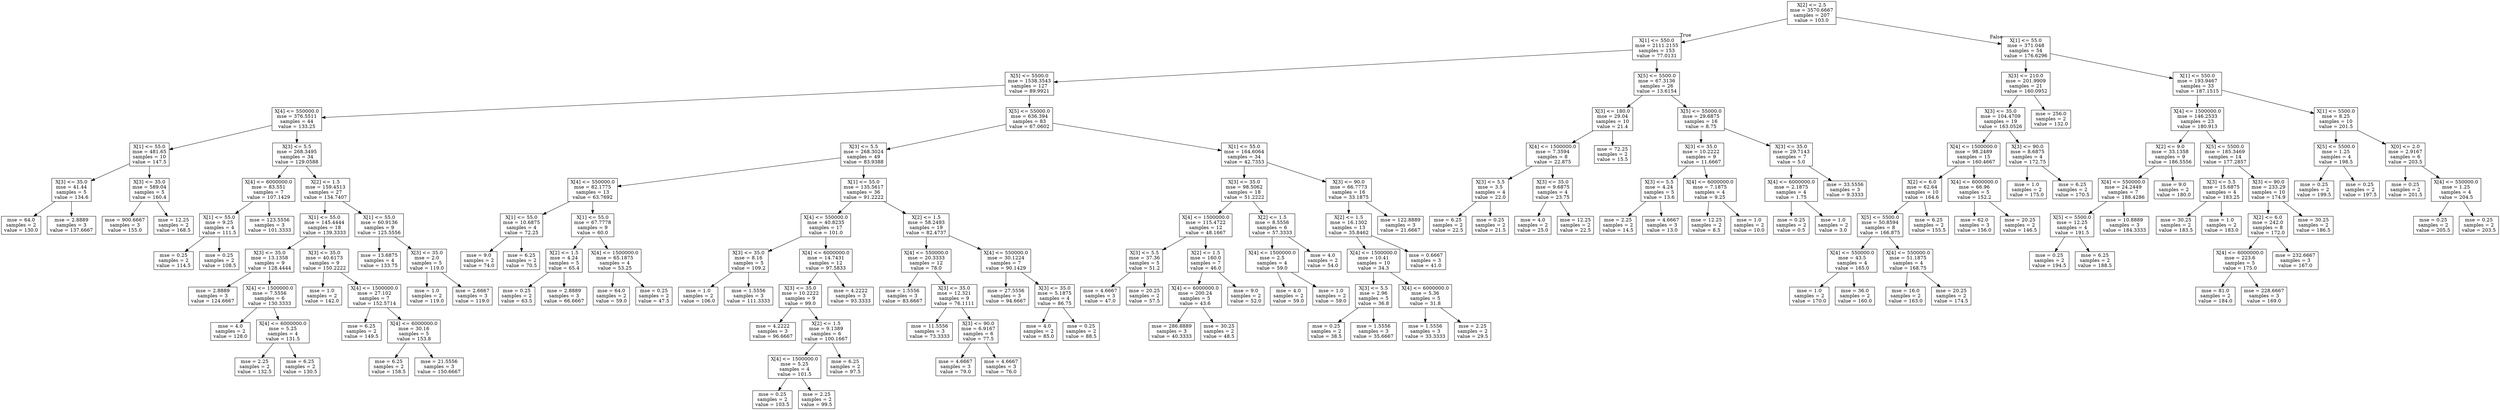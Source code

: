 digraph Tree {
node [shape=box] ;
0 [label="X[2] <= 2.5\nmse = 3570.6667\nsamples = 207\nvalue = 103.0"] ;
1 [label="X[1] <= 550.0\nmse = 2111.2155\nsamples = 153\nvalue = 77.0131"] ;
0 -> 1 [labeldistance=2.5, labelangle=45, headlabel="True"] ;
2 [label="X[5] <= 5500.0\nmse = 1538.3543\nsamples = 127\nvalue = 89.9921"] ;
1 -> 2 ;
3 [label="X[4] <= 550000.0\nmse = 376.5511\nsamples = 44\nvalue = 133.25"] ;
2 -> 3 ;
4 [label="X[1] <= 55.0\nmse = 481.65\nsamples = 10\nvalue = 147.5"] ;
3 -> 4 ;
5 [label="X[3] <= 35.0\nmse = 41.44\nsamples = 5\nvalue = 134.6"] ;
4 -> 5 ;
6 [label="mse = 64.0\nsamples = 2\nvalue = 130.0"] ;
5 -> 6 ;
7 [label="mse = 2.8889\nsamples = 3\nvalue = 137.6667"] ;
5 -> 7 ;
8 [label="X[3] <= 35.0\nmse = 589.04\nsamples = 5\nvalue = 160.4"] ;
4 -> 8 ;
9 [label="mse = 900.6667\nsamples = 3\nvalue = 155.0"] ;
8 -> 9 ;
10 [label="mse = 12.25\nsamples = 2\nvalue = 168.5"] ;
8 -> 10 ;
11 [label="X[3] <= 5.5\nmse = 268.3495\nsamples = 34\nvalue = 129.0588"] ;
3 -> 11 ;
12 [label="X[4] <= 6000000.0\nmse = 83.551\nsamples = 7\nvalue = 107.1429"] ;
11 -> 12 ;
13 [label="X[1] <= 55.0\nmse = 9.25\nsamples = 4\nvalue = 111.5"] ;
12 -> 13 ;
14 [label="mse = 0.25\nsamples = 2\nvalue = 114.5"] ;
13 -> 14 ;
15 [label="mse = 0.25\nsamples = 2\nvalue = 108.5"] ;
13 -> 15 ;
16 [label="mse = 123.5556\nsamples = 3\nvalue = 101.3333"] ;
12 -> 16 ;
17 [label="X[2] <= 1.5\nmse = 159.4513\nsamples = 27\nvalue = 134.7407"] ;
11 -> 17 ;
18 [label="X[1] <= 55.0\nmse = 145.4444\nsamples = 18\nvalue = 139.3333"] ;
17 -> 18 ;
19 [label="X[3] <= 35.0\nmse = 13.1358\nsamples = 9\nvalue = 128.4444"] ;
18 -> 19 ;
20 [label="mse = 2.8889\nsamples = 3\nvalue = 124.6667"] ;
19 -> 20 ;
21 [label="X[4] <= 1500000.0\nmse = 7.5556\nsamples = 6\nvalue = 130.3333"] ;
19 -> 21 ;
22 [label="mse = 4.0\nsamples = 2\nvalue = 128.0"] ;
21 -> 22 ;
23 [label="X[4] <= 6000000.0\nmse = 5.25\nsamples = 4\nvalue = 131.5"] ;
21 -> 23 ;
24 [label="mse = 2.25\nsamples = 2\nvalue = 132.5"] ;
23 -> 24 ;
25 [label="mse = 6.25\nsamples = 2\nvalue = 130.5"] ;
23 -> 25 ;
26 [label="X[3] <= 35.0\nmse = 40.6173\nsamples = 9\nvalue = 150.2222"] ;
18 -> 26 ;
27 [label="mse = 1.0\nsamples = 2\nvalue = 142.0"] ;
26 -> 27 ;
28 [label="X[4] <= 1500000.0\nmse = 27.102\nsamples = 7\nvalue = 152.5714"] ;
26 -> 28 ;
29 [label="mse = 6.25\nsamples = 2\nvalue = 149.5"] ;
28 -> 29 ;
30 [label="X[4] <= 6000000.0\nmse = 30.16\nsamples = 5\nvalue = 153.8"] ;
28 -> 30 ;
31 [label="mse = 6.25\nsamples = 2\nvalue = 158.5"] ;
30 -> 31 ;
32 [label="mse = 21.5556\nsamples = 3\nvalue = 150.6667"] ;
30 -> 32 ;
33 [label="X[1] <= 55.0\nmse = 60.9136\nsamples = 9\nvalue = 125.5556"] ;
17 -> 33 ;
34 [label="mse = 13.6875\nsamples = 4\nvalue = 133.75"] ;
33 -> 34 ;
35 [label="X[3] <= 35.0\nmse = 2.0\nsamples = 5\nvalue = 119.0"] ;
33 -> 35 ;
36 [label="mse = 1.0\nsamples = 2\nvalue = 119.0"] ;
35 -> 36 ;
37 [label="mse = 2.6667\nsamples = 3\nvalue = 119.0"] ;
35 -> 37 ;
38 [label="X[5] <= 55000.0\nmse = 636.394\nsamples = 83\nvalue = 67.0602"] ;
2 -> 38 ;
39 [label="X[3] <= 5.5\nmse = 268.3024\nsamples = 49\nvalue = 83.9388"] ;
38 -> 39 ;
40 [label="X[4] <= 550000.0\nmse = 82.1775\nsamples = 13\nvalue = 63.7692"] ;
39 -> 40 ;
41 [label="X[1] <= 55.0\nmse = 10.6875\nsamples = 4\nvalue = 72.25"] ;
40 -> 41 ;
42 [label="mse = 9.0\nsamples = 2\nvalue = 74.0"] ;
41 -> 42 ;
43 [label="mse = 6.25\nsamples = 2\nvalue = 70.5"] ;
41 -> 43 ;
44 [label="X[1] <= 55.0\nmse = 67.7778\nsamples = 9\nvalue = 60.0"] ;
40 -> 44 ;
45 [label="X[2] <= 1.5\nmse = 4.24\nsamples = 5\nvalue = 65.4"] ;
44 -> 45 ;
46 [label="mse = 0.25\nsamples = 2\nvalue = 63.5"] ;
45 -> 46 ;
47 [label="mse = 2.8889\nsamples = 3\nvalue = 66.6667"] ;
45 -> 47 ;
48 [label="X[4] <= 1500000.0\nmse = 65.1875\nsamples = 4\nvalue = 53.25"] ;
44 -> 48 ;
49 [label="mse = 64.0\nsamples = 2\nvalue = 59.0"] ;
48 -> 49 ;
50 [label="mse = 0.25\nsamples = 2\nvalue = 47.5"] ;
48 -> 50 ;
51 [label="X[1] <= 55.0\nmse = 135.5617\nsamples = 36\nvalue = 91.2222"] ;
39 -> 51 ;
52 [label="X[4] <= 550000.0\nmse = 40.8235\nsamples = 17\nvalue = 101.0"] ;
51 -> 52 ;
53 [label="X[3] <= 35.0\nmse = 8.16\nsamples = 5\nvalue = 109.2"] ;
52 -> 53 ;
54 [label="mse = 1.0\nsamples = 2\nvalue = 106.0"] ;
53 -> 54 ;
55 [label="mse = 1.5556\nsamples = 3\nvalue = 111.3333"] ;
53 -> 55 ;
56 [label="X[4] <= 6000000.0\nmse = 14.7431\nsamples = 12\nvalue = 97.5833"] ;
52 -> 56 ;
57 [label="X[3] <= 35.0\nmse = 10.2222\nsamples = 9\nvalue = 99.0"] ;
56 -> 57 ;
58 [label="mse = 4.2222\nsamples = 3\nvalue = 96.6667"] ;
57 -> 58 ;
59 [label="X[2] <= 1.5\nmse = 9.1389\nsamples = 6\nvalue = 100.1667"] ;
57 -> 59 ;
60 [label="X[4] <= 1500000.0\nmse = 5.25\nsamples = 4\nvalue = 101.5"] ;
59 -> 60 ;
61 [label="mse = 0.25\nsamples = 2\nvalue = 103.5"] ;
60 -> 61 ;
62 [label="mse = 2.25\nsamples = 2\nvalue = 99.5"] ;
60 -> 62 ;
63 [label="mse = 6.25\nsamples = 2\nvalue = 97.5"] ;
59 -> 63 ;
64 [label="mse = 4.2222\nsamples = 3\nvalue = 93.3333"] ;
56 -> 64 ;
65 [label="X[2] <= 1.5\nmse = 58.2493\nsamples = 19\nvalue = 82.4737"] ;
51 -> 65 ;
66 [label="X[4] <= 550000.0\nmse = 20.3333\nsamples = 12\nvalue = 78.0"] ;
65 -> 66 ;
67 [label="mse = 1.5556\nsamples = 3\nvalue = 83.6667"] ;
66 -> 67 ;
68 [label="X[3] <= 35.0\nmse = 12.321\nsamples = 9\nvalue = 76.1111"] ;
66 -> 68 ;
69 [label="mse = 11.5556\nsamples = 3\nvalue = 73.3333"] ;
68 -> 69 ;
70 [label="X[3] <= 90.0\nmse = 6.9167\nsamples = 6\nvalue = 77.5"] ;
68 -> 70 ;
71 [label="mse = 4.6667\nsamples = 3\nvalue = 79.0"] ;
70 -> 71 ;
72 [label="mse = 4.6667\nsamples = 3\nvalue = 76.0"] ;
70 -> 72 ;
73 [label="X[4] <= 550000.0\nmse = 30.1224\nsamples = 7\nvalue = 90.1429"] ;
65 -> 73 ;
74 [label="mse = 27.5556\nsamples = 3\nvalue = 94.6667"] ;
73 -> 74 ;
75 [label="X[3] <= 35.0\nmse = 5.1875\nsamples = 4\nvalue = 86.75"] ;
73 -> 75 ;
76 [label="mse = 4.0\nsamples = 2\nvalue = 85.0"] ;
75 -> 76 ;
77 [label="mse = 0.25\nsamples = 2\nvalue = 88.5"] ;
75 -> 77 ;
78 [label="X[1] <= 55.0\nmse = 164.6064\nsamples = 34\nvalue = 42.7353"] ;
38 -> 78 ;
79 [label="X[3] <= 35.0\nmse = 98.5062\nsamples = 18\nvalue = 51.2222"] ;
78 -> 79 ;
80 [label="X[4] <= 1500000.0\nmse = 115.4722\nsamples = 12\nvalue = 48.1667"] ;
79 -> 80 ;
81 [label="X[3] <= 5.5\nmse = 37.36\nsamples = 5\nvalue = 51.2"] ;
80 -> 81 ;
82 [label="mse = 4.6667\nsamples = 3\nvalue = 47.0"] ;
81 -> 82 ;
83 [label="mse = 20.25\nsamples = 2\nvalue = 57.5"] ;
81 -> 83 ;
84 [label="X[2] <= 1.5\nmse = 160.0\nsamples = 7\nvalue = 46.0"] ;
80 -> 84 ;
85 [label="X[4] <= 6000000.0\nmse = 200.24\nsamples = 5\nvalue = 43.6"] ;
84 -> 85 ;
86 [label="mse = 286.8889\nsamples = 3\nvalue = 40.3333"] ;
85 -> 86 ;
87 [label="mse = 30.25\nsamples = 2\nvalue = 48.5"] ;
85 -> 87 ;
88 [label="mse = 9.0\nsamples = 2\nvalue = 52.0"] ;
84 -> 88 ;
89 [label="X[2] <= 1.5\nmse = 8.5556\nsamples = 6\nvalue = 57.3333"] ;
79 -> 89 ;
90 [label="X[4] <= 1500000.0\nmse = 2.5\nsamples = 4\nvalue = 59.0"] ;
89 -> 90 ;
91 [label="mse = 4.0\nsamples = 2\nvalue = 59.0"] ;
90 -> 91 ;
92 [label="mse = 1.0\nsamples = 2\nvalue = 59.0"] ;
90 -> 92 ;
93 [label="mse = 4.0\nsamples = 2\nvalue = 54.0"] ;
89 -> 93 ;
94 [label="X[3] <= 90.0\nmse = 66.7773\nsamples = 16\nvalue = 33.1875"] ;
78 -> 94 ;
95 [label="X[2] <= 1.5\nmse = 16.1302\nsamples = 13\nvalue = 35.8462"] ;
94 -> 95 ;
96 [label="X[4] <= 1500000.0\nmse = 10.41\nsamples = 10\nvalue = 34.3"] ;
95 -> 96 ;
97 [label="X[3] <= 5.5\nmse = 2.96\nsamples = 5\nvalue = 36.8"] ;
96 -> 97 ;
98 [label="mse = 0.25\nsamples = 2\nvalue = 38.5"] ;
97 -> 98 ;
99 [label="mse = 1.5556\nsamples = 3\nvalue = 35.6667"] ;
97 -> 99 ;
100 [label="X[4] <= 6000000.0\nmse = 5.36\nsamples = 5\nvalue = 31.8"] ;
96 -> 100 ;
101 [label="mse = 1.5556\nsamples = 3\nvalue = 33.3333"] ;
100 -> 101 ;
102 [label="mse = 2.25\nsamples = 2\nvalue = 29.5"] ;
100 -> 102 ;
103 [label="mse = 0.6667\nsamples = 3\nvalue = 41.0"] ;
95 -> 103 ;
104 [label="mse = 122.8889\nsamples = 3\nvalue = 21.6667"] ;
94 -> 104 ;
105 [label="X[5] <= 5500.0\nmse = 67.3136\nsamples = 26\nvalue = 13.6154"] ;
1 -> 105 ;
106 [label="X[3] <= 180.0\nmse = 29.04\nsamples = 10\nvalue = 21.4"] ;
105 -> 106 ;
107 [label="X[4] <= 1500000.0\nmse = 7.3594\nsamples = 8\nvalue = 22.875"] ;
106 -> 107 ;
108 [label="X[3] <= 5.5\nmse = 3.5\nsamples = 4\nvalue = 22.0"] ;
107 -> 108 ;
109 [label="mse = 6.25\nsamples = 2\nvalue = 22.5"] ;
108 -> 109 ;
110 [label="mse = 0.25\nsamples = 2\nvalue = 21.5"] ;
108 -> 110 ;
111 [label="X[3] <= 35.0\nmse = 9.6875\nsamples = 4\nvalue = 23.75"] ;
107 -> 111 ;
112 [label="mse = 4.0\nsamples = 2\nvalue = 25.0"] ;
111 -> 112 ;
113 [label="mse = 12.25\nsamples = 2\nvalue = 22.5"] ;
111 -> 113 ;
114 [label="mse = 72.25\nsamples = 2\nvalue = 15.5"] ;
106 -> 114 ;
115 [label="X[5] <= 55000.0\nmse = 29.6875\nsamples = 16\nvalue = 8.75"] ;
105 -> 115 ;
116 [label="X[3] <= 35.0\nmse = 10.2222\nsamples = 9\nvalue = 11.6667"] ;
115 -> 116 ;
117 [label="X[3] <= 5.5\nmse = 4.24\nsamples = 5\nvalue = 13.6"] ;
116 -> 117 ;
118 [label="mse = 2.25\nsamples = 2\nvalue = 14.5"] ;
117 -> 118 ;
119 [label="mse = 4.6667\nsamples = 3\nvalue = 13.0"] ;
117 -> 119 ;
120 [label="X[4] <= 6000000.0\nmse = 7.1875\nsamples = 4\nvalue = 9.25"] ;
116 -> 120 ;
121 [label="mse = 12.25\nsamples = 2\nvalue = 8.5"] ;
120 -> 121 ;
122 [label="mse = 1.0\nsamples = 2\nvalue = 10.0"] ;
120 -> 122 ;
123 [label="X[3] <= 35.0\nmse = 29.7143\nsamples = 7\nvalue = 5.0"] ;
115 -> 123 ;
124 [label="X[4] <= 6000000.0\nmse = 2.1875\nsamples = 4\nvalue = 1.75"] ;
123 -> 124 ;
125 [label="mse = 0.25\nsamples = 2\nvalue = 0.5"] ;
124 -> 125 ;
126 [label="mse = 1.0\nsamples = 2\nvalue = 3.0"] ;
124 -> 126 ;
127 [label="mse = 33.5556\nsamples = 3\nvalue = 9.3333"] ;
123 -> 127 ;
128 [label="X[1] <= 55.0\nmse = 371.048\nsamples = 54\nvalue = 176.6296"] ;
0 -> 128 [labeldistance=2.5, labelangle=-45, headlabel="False"] ;
129 [label="X[3] <= 210.0\nmse = 201.9909\nsamples = 21\nvalue = 160.0952"] ;
128 -> 129 ;
130 [label="X[3] <= 35.0\nmse = 104.4709\nsamples = 19\nvalue = 163.0526"] ;
129 -> 130 ;
131 [label="X[4] <= 1500000.0\nmse = 98.2489\nsamples = 15\nvalue = 160.4667"] ;
130 -> 131 ;
132 [label="X[2] <= 6.0\nmse = 62.64\nsamples = 10\nvalue = 164.6"] ;
131 -> 132 ;
133 [label="X[5] <= 5500.0\nmse = 50.8594\nsamples = 8\nvalue = 166.875"] ;
132 -> 133 ;
134 [label="X[4] <= 550000.0\nmse = 43.5\nsamples = 4\nvalue = 165.0"] ;
133 -> 134 ;
135 [label="mse = 1.0\nsamples = 2\nvalue = 170.0"] ;
134 -> 135 ;
136 [label="mse = 36.0\nsamples = 2\nvalue = 160.0"] ;
134 -> 136 ;
137 [label="X[4] <= 550000.0\nmse = 51.1875\nsamples = 4\nvalue = 168.75"] ;
133 -> 137 ;
138 [label="mse = 16.0\nsamples = 2\nvalue = 163.0"] ;
137 -> 138 ;
139 [label="mse = 20.25\nsamples = 2\nvalue = 174.5"] ;
137 -> 139 ;
140 [label="mse = 6.25\nsamples = 2\nvalue = 155.5"] ;
132 -> 140 ;
141 [label="X[4] <= 6000000.0\nmse = 66.96\nsamples = 5\nvalue = 152.2"] ;
131 -> 141 ;
142 [label="mse = 62.0\nsamples = 3\nvalue = 156.0"] ;
141 -> 142 ;
143 [label="mse = 20.25\nsamples = 2\nvalue = 146.5"] ;
141 -> 143 ;
144 [label="X[3] <= 90.0\nmse = 8.6875\nsamples = 4\nvalue = 172.75"] ;
130 -> 144 ;
145 [label="mse = 1.0\nsamples = 2\nvalue = 175.0"] ;
144 -> 145 ;
146 [label="mse = 6.25\nsamples = 2\nvalue = 170.5"] ;
144 -> 146 ;
147 [label="mse = 256.0\nsamples = 2\nvalue = 132.0"] ;
129 -> 147 ;
148 [label="X[1] <= 550.0\nmse = 193.9467\nsamples = 33\nvalue = 187.1515"] ;
128 -> 148 ;
149 [label="X[4] <= 1500000.0\nmse = 146.2533\nsamples = 23\nvalue = 180.913"] ;
148 -> 149 ;
150 [label="X[2] <= 9.0\nmse = 33.1358\nsamples = 9\nvalue = 186.5556"] ;
149 -> 150 ;
151 [label="X[4] <= 550000.0\nmse = 24.2449\nsamples = 7\nvalue = 188.4286"] ;
150 -> 151 ;
152 [label="X[5] <= 5500.0\nmse = 12.25\nsamples = 4\nvalue = 191.5"] ;
151 -> 152 ;
153 [label="mse = 0.25\nsamples = 2\nvalue = 194.5"] ;
152 -> 153 ;
154 [label="mse = 6.25\nsamples = 2\nvalue = 188.5"] ;
152 -> 154 ;
155 [label="mse = 10.8889\nsamples = 3\nvalue = 184.3333"] ;
151 -> 155 ;
156 [label="mse = 9.0\nsamples = 2\nvalue = 180.0"] ;
150 -> 156 ;
157 [label="X[5] <= 5500.0\nmse = 185.3469\nsamples = 14\nvalue = 177.2857"] ;
149 -> 157 ;
158 [label="X[3] <= 5.5\nmse = 15.6875\nsamples = 4\nvalue = 183.25"] ;
157 -> 158 ;
159 [label="mse = 30.25\nsamples = 2\nvalue = 183.5"] ;
158 -> 159 ;
160 [label="mse = 1.0\nsamples = 2\nvalue = 183.0"] ;
158 -> 160 ;
161 [label="X[3] <= 90.0\nmse = 233.29\nsamples = 10\nvalue = 174.9"] ;
157 -> 161 ;
162 [label="X[2] <= 6.0\nmse = 242.0\nsamples = 8\nvalue = 172.0"] ;
161 -> 162 ;
163 [label="X[4] <= 6000000.0\nmse = 223.6\nsamples = 5\nvalue = 175.0"] ;
162 -> 163 ;
164 [label="mse = 81.0\nsamples = 2\nvalue = 184.0"] ;
163 -> 164 ;
165 [label="mse = 228.6667\nsamples = 3\nvalue = 169.0"] ;
163 -> 165 ;
166 [label="mse = 232.6667\nsamples = 3\nvalue = 167.0"] ;
162 -> 166 ;
167 [label="mse = 30.25\nsamples = 2\nvalue = 186.5"] ;
161 -> 167 ;
168 [label="X[1] <= 5500.0\nmse = 8.25\nsamples = 10\nvalue = 201.5"] ;
148 -> 168 ;
169 [label="X[5] <= 5500.0\nmse = 1.25\nsamples = 4\nvalue = 198.5"] ;
168 -> 169 ;
170 [label="mse = 0.25\nsamples = 2\nvalue = 199.5"] ;
169 -> 170 ;
171 [label="mse = 0.25\nsamples = 2\nvalue = 197.5"] ;
169 -> 171 ;
172 [label="X[0] <= 2.0\nmse = 2.9167\nsamples = 6\nvalue = 203.5"] ;
168 -> 172 ;
173 [label="mse = 0.25\nsamples = 2\nvalue = 201.5"] ;
172 -> 173 ;
174 [label="X[4] <= 550000.0\nmse = 1.25\nsamples = 4\nvalue = 204.5"] ;
172 -> 174 ;
175 [label="mse = 0.25\nsamples = 2\nvalue = 205.5"] ;
174 -> 175 ;
176 [label="mse = 0.25\nsamples = 2\nvalue = 203.5"] ;
174 -> 176 ;
}
